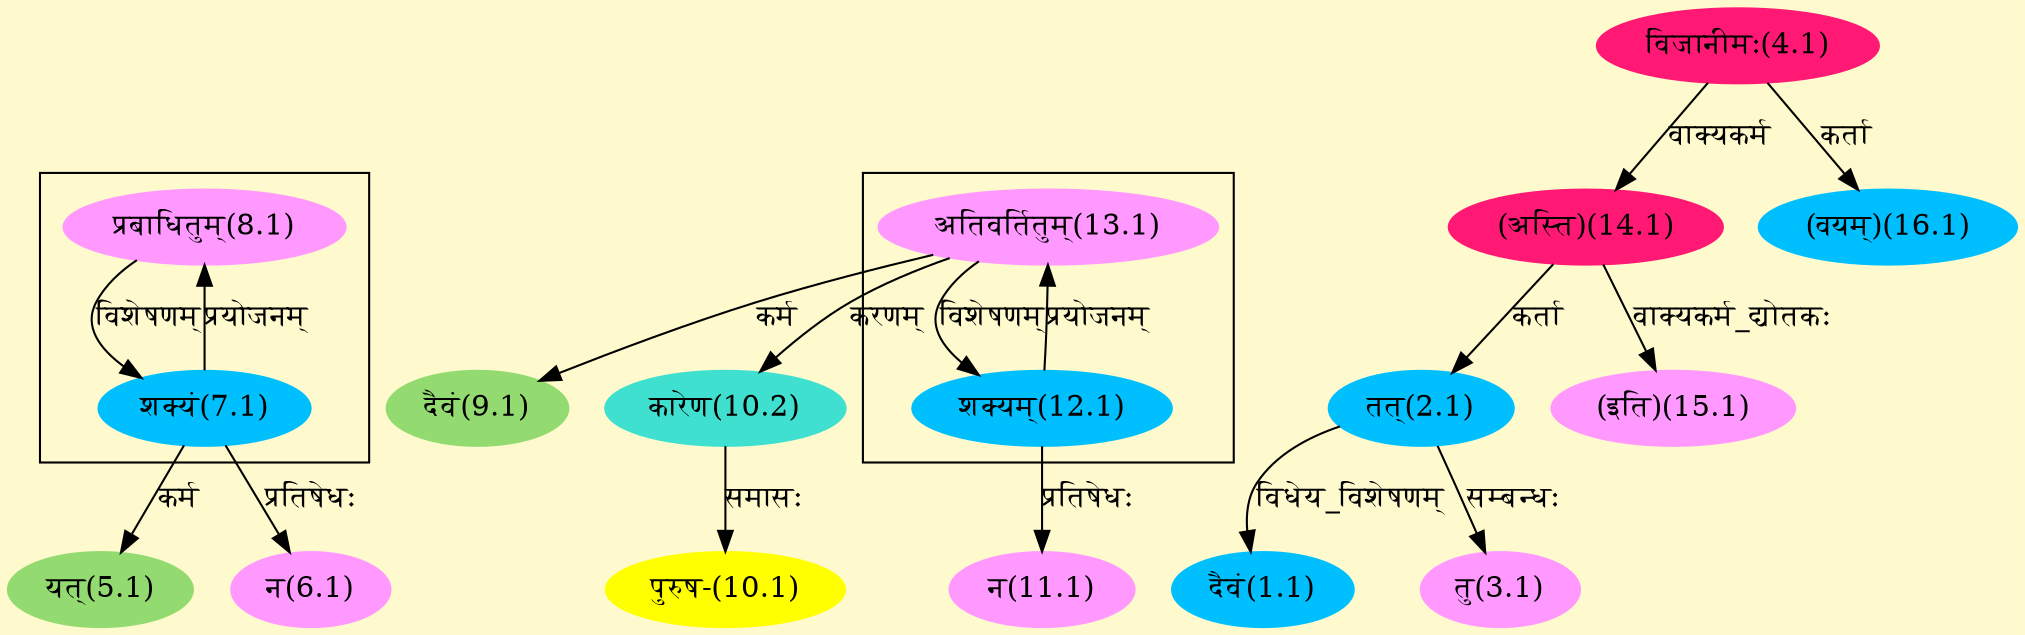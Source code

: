digraph G{
rankdir=BT;
 compound=true;
 bgcolor="lemonchiffon1";

subgraph cluster_1{
Node7_1 [style=filled, color="#00BFFF" label = "शक्यं(7.1)"]
Node8_1 [style=filled, color="#FF99FF" label = "प्रबाधितुम्(8.1)"]

}

subgraph cluster_2{
Node12_1 [style=filled, color="#00BFFF" label = "शक्यम्(12.1)"]
Node13_1 [style=filled, color="#FF99FF" label = "अतिवर्तितुम्(13.1)"]

}
Node1_1 [style=filled, color="#00BFFF" label = "दैवं(1.1)"]
Node2_1 [style=filled, color="#00BFFF" label = "तत्(2.1)"]
Node14_1 [style=filled, color="#FF1975" label = "(अस्ति)(14.1)"]
Node3_1 [style=filled, color="#FF99FF" label = "तु(3.1)"]
Node4_1 [style=filled, color="#FF1975" label = "विजानीमः(4.1)"]
Node16_1 [style=filled, color="#00BFFF" label = "(वयम्)(16.1)"]
Node5_1 [style=filled, color="#93DB70" label = "यत्(5.1)"]
Node7_1 [style=filled, color="#00BFFF" label = "शक्यं(7.1)"]
Node6_1 [style=filled, color="#FF99FF" label = "न(6.1)"]
Node8_1 [style=filled, color="#FF99FF" label = "प्रबाधितुम्(8.1)"]
Node9_1 [style=filled, color="#93DB70" label = "दैवं(9.1)"]
Node13_1 [style=filled, color="#FF99FF" label = "अतिवर्तितुम्(13.1)"]
Node10_1 [style=filled, color="#FFFF00" label = "पुरुष-(10.1)"]
Node10_2 [style=filled, color="#40E0D0" label = "कारेण(10.2)"]
Node11_1 [style=filled, color="#FF99FF" label = "न(11.1)"]
Node12_1 [style=filled, color="#00BFFF" label = "शक्यम्(12.1)"]
Node15_1 [style=filled, color="#FF99FF" label = "(इति)(15.1)"]
/* Start of Relations section */

Node1_1 -> Node2_1 [  label="विधेय_विशेषणम्"  dir="back" ]
Node2_1 -> Node14_1 [  label="कर्ता"  dir="back" ]
Node3_1 -> Node2_1 [  label="सम्बन्धः"  dir="back" ]
Node5_1 -> Node7_1 [  label="कर्म"  dir="back" ]
Node6_1 -> Node7_1 [  label="प्रतिषेधः"  dir="back" ]
Node7_1 -> Node8_1 [  label="विशेषणम्"  dir="back" ]
Node8_1 -> Node7_1 [  label="प्रयोजनम्"  dir="back" ]
Node9_1 -> Node13_1 [  label="कर्म"  dir="back" ]
Node10_1 -> Node10_2 [  label="समासः"  dir="back" ]
Node10_2 -> Node13_1 [  label="करणम्"  dir="back" ]
Node11_1 -> Node12_1 [  label="प्रतिषेधः"  dir="back" ]
Node12_1 -> Node13_1 [  label="विशेषणम्"  dir="back" ]
Node13_1 -> Node12_1 [  label="प्रयोजनम्"  dir="back" ]
Node14_1 -> Node4_1 [  label="वाक्यकर्म"  dir="back" ]
Node15_1 -> Node14_1 [  label="वाक्यकर्म_द्योतकः"  dir="back" ]
Node16_1 -> Node4_1 [  label="कर्ता"  dir="back" ]
}
